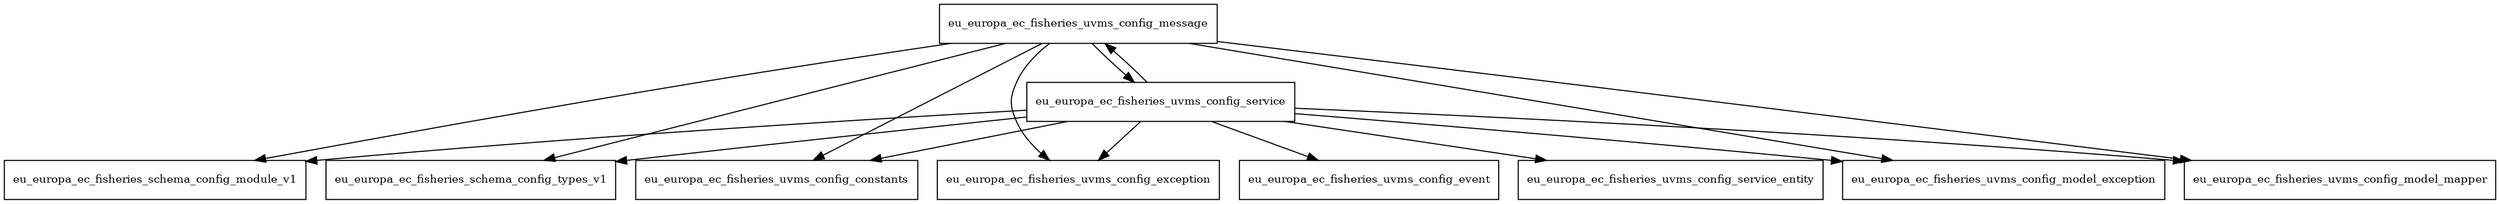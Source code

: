 digraph uvms_config_3_0_4_package_dependencies {
  node [shape = box, fontsize=10.0];
  eu_europa_ec_fisheries_uvms_config_message -> eu_europa_ec_fisheries_schema_config_module_v1;
  eu_europa_ec_fisheries_uvms_config_message -> eu_europa_ec_fisheries_schema_config_types_v1;
  eu_europa_ec_fisheries_uvms_config_message -> eu_europa_ec_fisheries_uvms_config_constants;
  eu_europa_ec_fisheries_uvms_config_message -> eu_europa_ec_fisheries_uvms_config_exception;
  eu_europa_ec_fisheries_uvms_config_message -> eu_europa_ec_fisheries_uvms_config_model_exception;
  eu_europa_ec_fisheries_uvms_config_message -> eu_europa_ec_fisheries_uvms_config_model_mapper;
  eu_europa_ec_fisheries_uvms_config_message -> eu_europa_ec_fisheries_uvms_config_service;
  eu_europa_ec_fisheries_uvms_config_service -> eu_europa_ec_fisheries_schema_config_module_v1;
  eu_europa_ec_fisheries_uvms_config_service -> eu_europa_ec_fisheries_schema_config_types_v1;
  eu_europa_ec_fisheries_uvms_config_service -> eu_europa_ec_fisheries_uvms_config_constants;
  eu_europa_ec_fisheries_uvms_config_service -> eu_europa_ec_fisheries_uvms_config_event;
  eu_europa_ec_fisheries_uvms_config_service -> eu_europa_ec_fisheries_uvms_config_exception;
  eu_europa_ec_fisheries_uvms_config_service -> eu_europa_ec_fisheries_uvms_config_message;
  eu_europa_ec_fisheries_uvms_config_service -> eu_europa_ec_fisheries_uvms_config_model_exception;
  eu_europa_ec_fisheries_uvms_config_service -> eu_europa_ec_fisheries_uvms_config_model_mapper;
  eu_europa_ec_fisheries_uvms_config_service -> eu_europa_ec_fisheries_uvms_config_service_entity;
}
